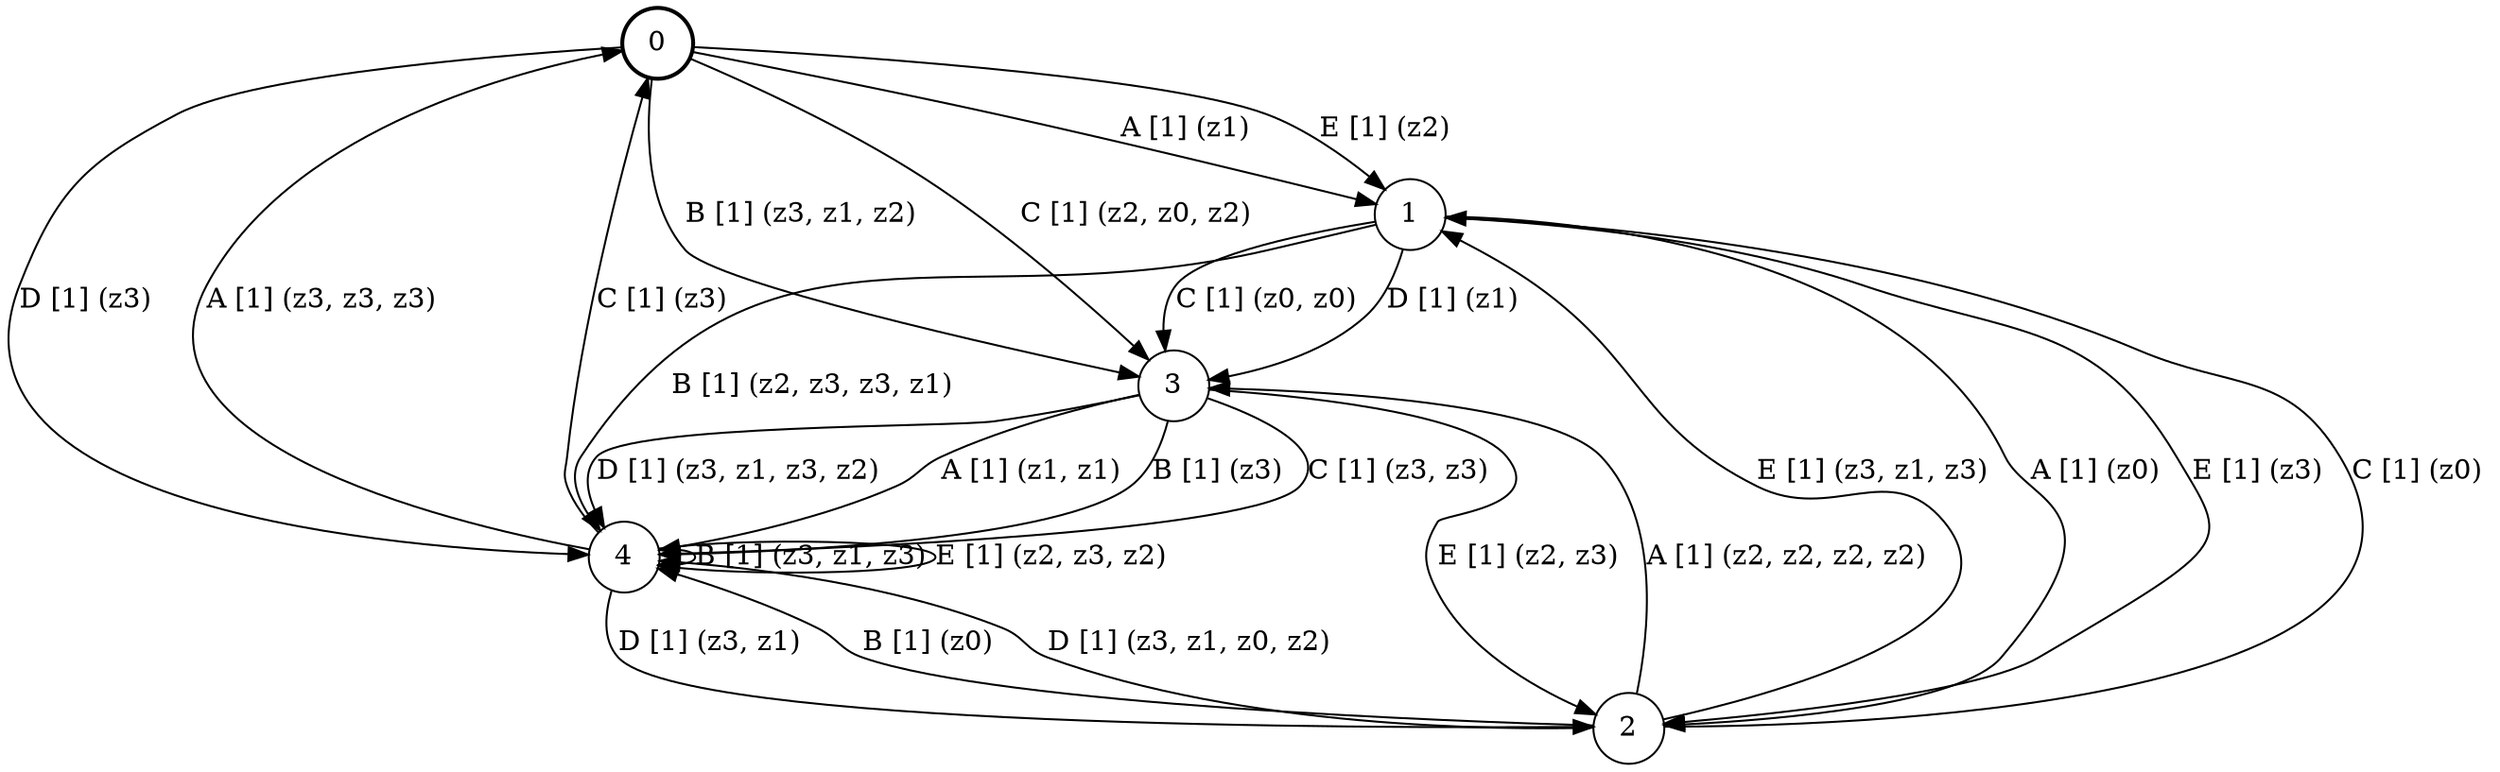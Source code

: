 # generated file, don't try to modify
# command: dot -Tpng <filename> > tree.png
digraph Automaton {
    node [shape = circle];
    0 [style = "bold"];
    0 -> 1 [label = "A [1] (z1) "];
    0 -> 3 [label = "B [1] (z3, z1, z2) "];
    0 -> 3 [label = "C [1] (z2, z0, z2) "];
    0 -> 4 [label = "D [1] (z3) "];
    0 -> 1 [label = "E [1] (z2) "];
    1 -> 2 [label = "A [1] (z0) "];
    1 -> 4 [label = "B [1] (z2, z3, z3, z1) "];
    1 -> 3 [label = "C [1] (z0, z0) "];
    1 -> 3 [label = "D [1] (z1) "];
    1 -> 2 [label = "E [1] (z3) "];
    2 -> 3 [label = "A [1] (z2, z2, z2, z2) "];
    2 -> 4 [label = "B [1] (z0) "];
    2 -> 1 [label = "C [1] (z0) "];
    2 -> 4 [label = "D [1] (z3, z1, z0, z2) "];
    2 -> 1 [label = "E [1] (z3, z1, z3) "];
    3 -> 4 [label = "A [1] (z1, z1) "];
    3 -> 4 [label = "B [1] (z3) "];
    3 -> 4 [label = "C [1] (z3, z3) "];
    3 -> 4 [label = "D [1] (z3, z1, z3, z2) "];
    3 -> 2 [label = "E [1] (z2, z3) "];
    4 -> 0 [label = "A [1] (z3, z3, z3) "];
    4 -> 4 [label = "B [1] (z3, z1, z3) "];
    4 -> 0 [label = "C [1] (z3) "];
    4 -> 2 [label = "D [1] (z3, z1) "];
    4 -> 4 [label = "E [1] (z2, z3, z2) "];
}
